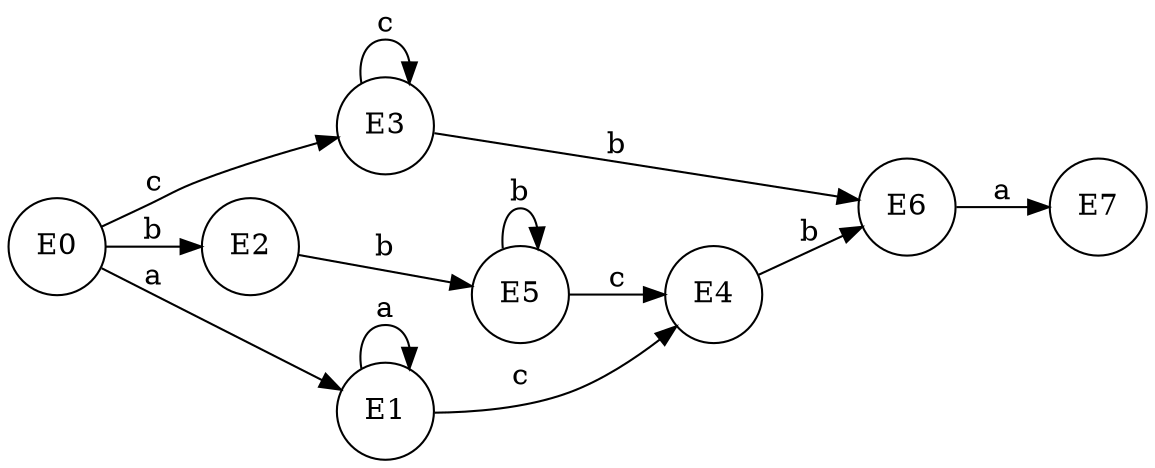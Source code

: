 digraph G {
rankdir=LR;
E5->E4[label="c"]
E5->E5[label="b"]
E6->E7[label="a"]
E0->E3[label="c"]
E0->E2[label="b"]
E0->E1[label="a"]
E1->E4[label="c"]
E1->E1[label="a"]
E2->E5[label="b"]
E3->E3[label="c"]
E3->E6[label="b"]
E4->E6[label="b"]
E5[shape=circle]
E4[shape=circle]
E5[shape=circle]
E6[shape=circle]
E7[shape=circle]
E0[shape=circle]
E3[shape=circle]
E2[shape=circle]
E1[shape=circle]
E1[shape=circle]
E4[shape=circle]
E1[shape=circle]
E2[shape=circle]
E5[shape=circle]
E3[shape=circle]
E3[shape=circle]
E6[shape=circle]
E4[shape=circle]
E6[shape=circle]
}